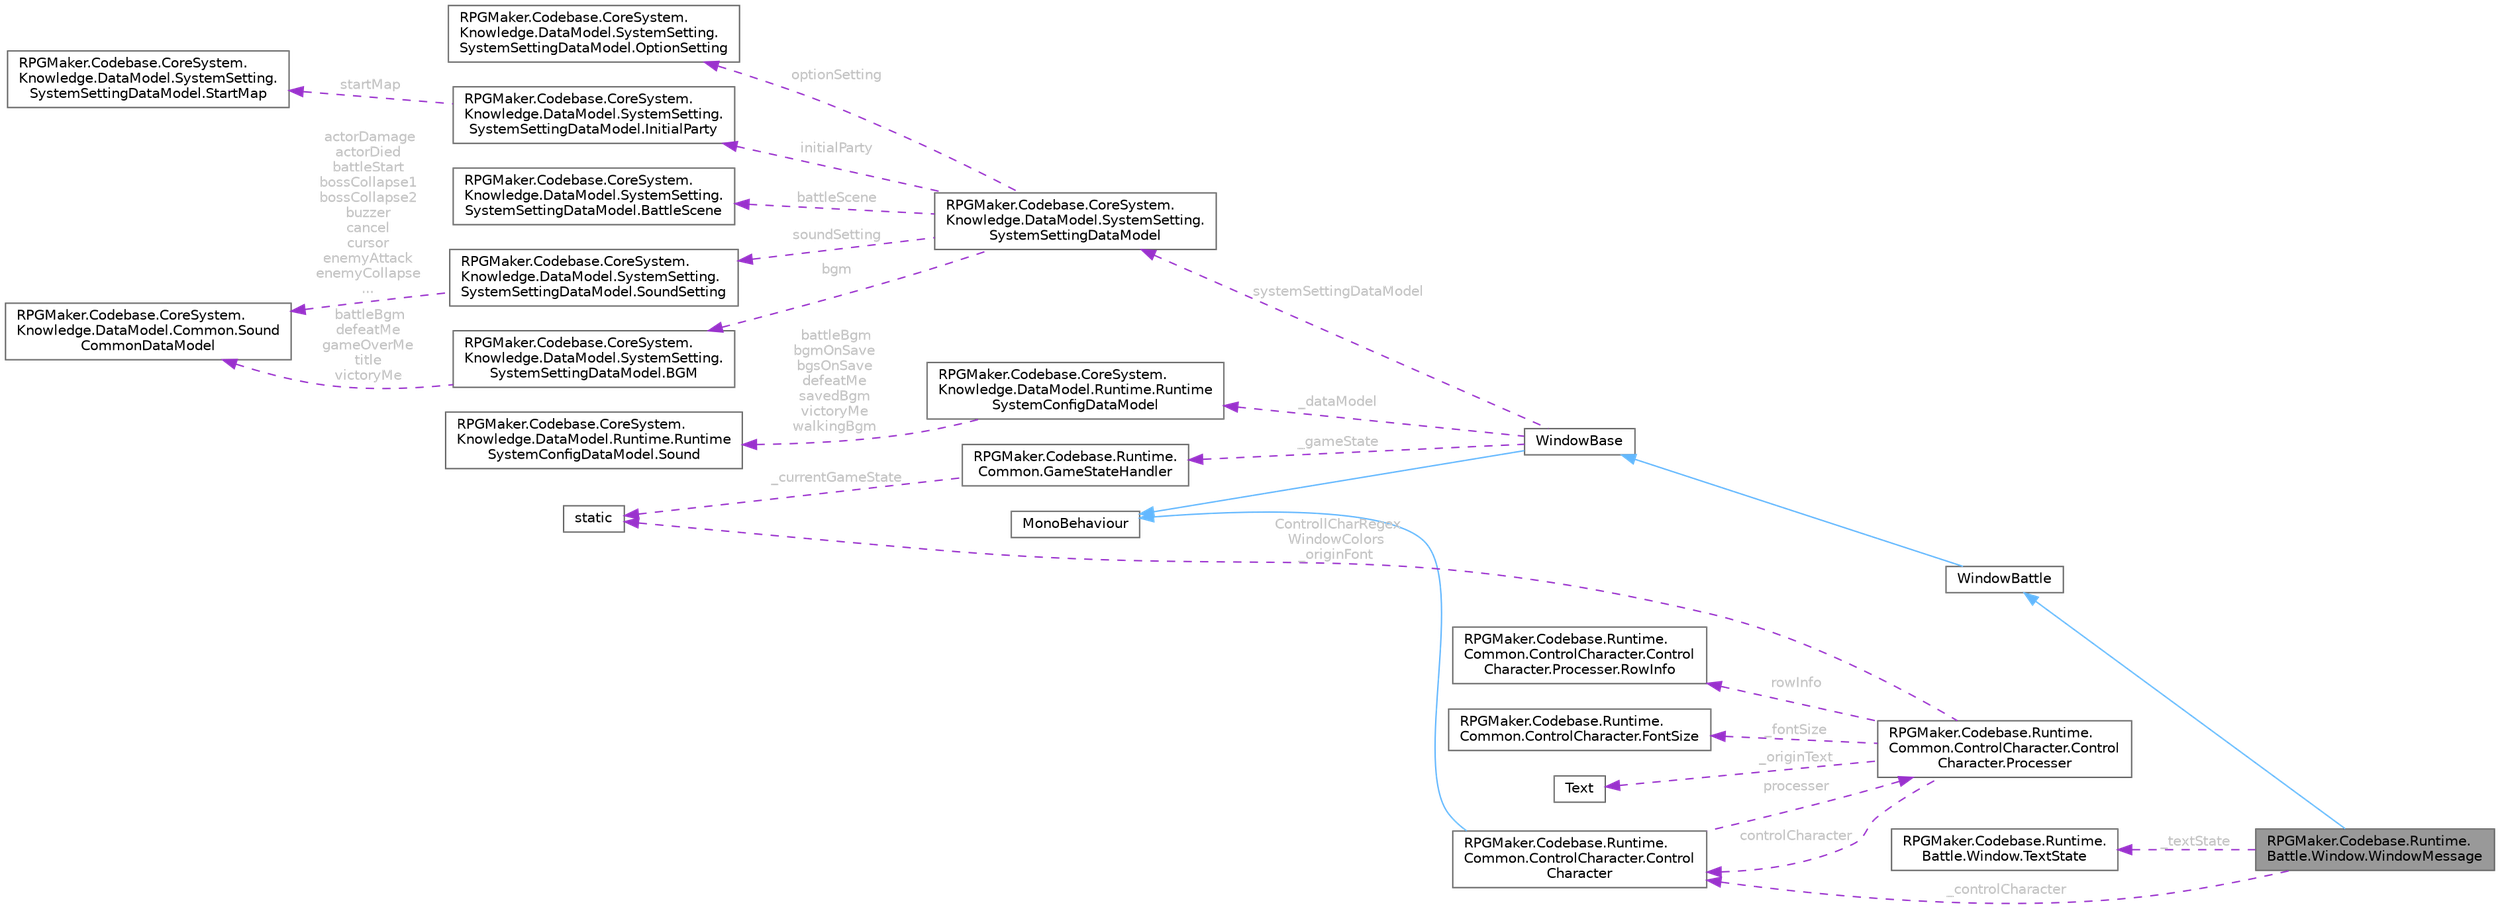 digraph "RPGMaker.Codebase.Runtime.Battle.Window.WindowMessage"
{
 // LATEX_PDF_SIZE
  bgcolor="transparent";
  edge [fontname=Helvetica,fontsize=10,labelfontname=Helvetica,labelfontsize=10];
  node [fontname=Helvetica,fontsize=10,shape=box,height=0.2,width=0.4];
  rankdir="LR";
  Node1 [id="Node000001",label="RPGMaker.Codebase.Runtime.\lBattle.Window.WindowMessage",height=0.2,width=0.4,color="gray40", fillcolor="grey60", style="filled", fontcolor="black",tooltip="😁 [文章の表示]をするウィンドウ Uniteではバトル終了時の、画面下部に表示するメッセージでのみ利用する また、文章自体は ControlCharacter で表示制御を行う"];
  Node2 -> Node1 [id="edge1_Node000001_Node000002",dir="back",color="steelblue1",style="solid",tooltip=" "];
  Node2 [id="Node000002",label="WindowBattle",height=0.2,width=0.4,color="gray40", fillcolor="white", style="filled",URL="$d1/d3a/class_r_p_g_maker_1_1_codebase_1_1_runtime_1_1_battle_1_1_window_1_1_window_battle.html",tooltip="😁 メッセージやステータスなどを描くためのメソッドを多く持つ、ウィンドウオブジェクト MV の Winow_Base Unite では Prefab を利用するため、ほとんどの処理が不要"];
  Node3 -> Node2 [id="edge2_Node000002_Node000003",dir="back",color="steelblue1",style="solid",tooltip=" "];
  Node3 [id="Node000003",label="WindowBase",height=0.2,width=0.4,color="gray40", fillcolor="white", style="filled",URL="$d4/d52/class_r_p_g_maker_1_1_codebase_1_1_runtime_1_1_common_1_1_window_base.html",tooltip="😁 ウィンドウ・ベース"];
  Node4 -> Node3 [id="edge3_Node000003_Node000004",dir="back",color="steelblue1",style="solid",tooltip=" "];
  Node4 [id="Node000004",label="MonoBehaviour",height=0.2,width=0.4,color="gray40", fillcolor="white", style="filled",tooltip=" "];
  Node5 -> Node3 [id="edge4_Node000003_Node000005",dir="back",color="darkorchid3",style="dashed",tooltip=" ",label=" _gameState",fontcolor="grey" ];
  Node5 [id="Node000005",label="RPGMaker.Codebase.Runtime.\lCommon.GameStateHandler",height=0.2,width=0.4,color="gray40", fillcolor="white", style="filled",URL="$de/d2c/class_r_p_g_maker_1_1_codebase_1_1_runtime_1_1_common_1_1_game_state_handler.html",tooltip="😁 ゲーム実行中の、ゲームの状態を保持するクラス"];
  Node6 -> Node5 [id="edge5_Node000005_Node000006",dir="back",color="darkorchid3",style="dashed",tooltip=" ",label=" _currentGameState",fontcolor="grey" ];
  Node6 [id="Node000006",label="static",height=0.2,width=0.4,color="gray40", fillcolor="white", style="filled",tooltip=" "];
  Node7 -> Node3 [id="edge6_Node000003_Node000007",dir="back",color="darkorchid3",style="dashed",tooltip=" ",label=" systemSettingDataModel",fontcolor="grey" ];
  Node7 [id="Node000007",label="RPGMaker.Codebase.CoreSystem.\lKnowledge.DataModel.SystemSetting.\lSystemSettingDataModel",height=0.2,width=0.4,color="gray40", fillcolor="white", style="filled",URL="$d0/dd2/class_r_p_g_maker_1_1_codebase_1_1_core_system_1_1_knowledge_1_1_data_model_1_1_system_setting_1_1_system_setting_data_model.html",tooltip="😁 システム設定データ・モデル"];
  Node8 -> Node7 [id="edge7_Node000007_Node000008",dir="back",color="darkorchid3",style="dashed",tooltip=" ",label=" battleScene",fontcolor="grey" ];
  Node8 [id="Node000008",label="RPGMaker.Codebase.CoreSystem.\lKnowledge.DataModel.SystemSetting.\lSystemSettingDataModel.BattleScene",height=0.2,width=0.4,color="gray40", fillcolor="white", style="filled",URL="$df/d0c/class_r_p_g_maker_1_1_codebase_1_1_core_system_1_1_knowledge_1_1_data_model_1_1_system_setting_17ce0ed53697912195b01e8a552e37932.html",tooltip="😁 戦闘シーン"];
  Node9 -> Node7 [id="edge8_Node000007_Node000009",dir="back",color="darkorchid3",style="dashed",tooltip=" ",label=" bgm",fontcolor="grey" ];
  Node9 [id="Node000009",label="RPGMaker.Codebase.CoreSystem.\lKnowledge.DataModel.SystemSetting.\lSystemSettingDataModel.BGM",height=0.2,width=0.4,color="gray40", fillcolor="white", style="filled",URL="$d8/d7d/class_r_p_g_maker_1_1_codebase_1_1_core_system_1_1_knowledge_1_1_data_model_1_1_system_setting_13c37c0ac7a3e126c1b06c1462a6db3a9.html",tooltip="😁 背景音楽"];
  Node10 -> Node9 [id="edge9_Node000009_Node000010",dir="back",color="darkorchid3",style="dashed",tooltip=" ",label=" battleBgm\ndefeatMe\ngameOverMe\ntitle\nvictoryMe",fontcolor="grey" ];
  Node10 [id="Node000010",label="RPGMaker.Codebase.CoreSystem.\lKnowledge.DataModel.Common.Sound\lCommonDataModel",height=0.2,width=0.4,color="gray40", fillcolor="white", style="filled",URL="$df/dcd/class_r_p_g_maker_1_1_codebase_1_1_core_system_1_1_knowledge_1_1_data_model_1_1_common_1_1_sound_common_data_model.html",tooltip="😁 音共通データ・モデル"];
  Node11 -> Node7 [id="edge10_Node000007_Node000011",dir="back",color="darkorchid3",style="dashed",tooltip=" ",label=" initialParty",fontcolor="grey" ];
  Node11 [id="Node000011",label="RPGMaker.Codebase.CoreSystem.\lKnowledge.DataModel.SystemSetting.\lSystemSettingDataModel.InitialParty",height=0.2,width=0.4,color="gray40", fillcolor="white", style="filled",URL="$dc/dfb/class_r_p_g_maker_1_1_codebase_1_1_core_system_1_1_knowledge_1_1_data_model_1_1_system_setting_1539107dbc80fc9072f4fd2f8782921fe.html",tooltip="😁 初期パーティー"];
  Node12 -> Node11 [id="edge11_Node000011_Node000012",dir="back",color="darkorchid3",style="dashed",tooltip=" ",label=" startMap",fontcolor="grey" ];
  Node12 [id="Node000012",label="RPGMaker.Codebase.CoreSystem.\lKnowledge.DataModel.SystemSetting.\lSystemSettingDataModel.StartMap",height=0.2,width=0.4,color="gray40", fillcolor="white", style="filled",URL="$dd/d74/class_r_p_g_maker_1_1_codebase_1_1_core_system_1_1_knowledge_1_1_data_model_1_1_system_setting_1783ee6b6efe4675c8c39db7c7a3a93f6.html",tooltip="😁 開始マップ"];
  Node13 -> Node7 [id="edge12_Node000007_Node000013",dir="back",color="darkorchid3",style="dashed",tooltip=" ",label=" optionSetting",fontcolor="grey" ];
  Node13 [id="Node000013",label="RPGMaker.Codebase.CoreSystem.\lKnowledge.DataModel.SystemSetting.\lSystemSettingDataModel.OptionSetting",height=0.2,width=0.4,color="gray40", fillcolor="white", style="filled",URL="$d8/d86/class_r_p_g_maker_1_1_codebase_1_1_core_system_1_1_knowledge_1_1_data_model_1_1_system_setting_10d0bcdd35160aa829ac5668189dd2dd2.html",tooltip="😁 オプション設定"];
  Node14 -> Node7 [id="edge13_Node000007_Node000014",dir="back",color="darkorchid3",style="dashed",tooltip=" ",label=" soundSetting",fontcolor="grey" ];
  Node14 [id="Node000014",label="RPGMaker.Codebase.CoreSystem.\lKnowledge.DataModel.SystemSetting.\lSystemSettingDataModel.SoundSetting",height=0.2,width=0.4,color="gray40", fillcolor="white", style="filled",URL="$d9/d59/class_r_p_g_maker_1_1_codebase_1_1_core_system_1_1_knowledge_1_1_data_model_1_1_system_setting_1fc90e68ad3a4642899cf508b2c75ae0f.html",tooltip="😁 音設定"];
  Node10 -> Node14 [id="edge14_Node000014_Node000010",dir="back",color="darkorchid3",style="dashed",tooltip=" ",label=" actorDamage\nactorDied\nbattleStart\nbossCollapse1\nbossCollapse2\nbuzzer\ncancel\ncursor\nenemyAttack\nenemyCollapse\n...",fontcolor="grey" ];
  Node15 -> Node3 [id="edge15_Node000003_Node000015",dir="back",color="darkorchid3",style="dashed",tooltip=" ",label=" _dataModel",fontcolor="grey" ];
  Node15 [id="Node000015",label="RPGMaker.Codebase.CoreSystem.\lKnowledge.DataModel.Runtime.Runtime\lSystemConfigDataModel",height=0.2,width=0.4,color="gray40", fillcolor="white", style="filled",URL="$dc/d28/class_r_p_g_maker_1_1_codebase_1_1_core_system_1_1_knowledge_1_1_data_model_1_1_runtime_1_1_runtime_system_config_data_model.html",tooltip="😁 実行時システム設定データ・モデル"];
  Node16 -> Node15 [id="edge16_Node000015_Node000016",dir="back",color="darkorchid3",style="dashed",tooltip=" ",label=" battleBgm\nbgmOnSave\nbgsOnSave\ndefeatMe\nsavedBgm\nvictoryMe\nwalkingBgm",fontcolor="grey" ];
  Node16 [id="Node000016",label="RPGMaker.Codebase.CoreSystem.\lKnowledge.DataModel.Runtime.Runtime\lSystemConfigDataModel.Sound",height=0.2,width=0.4,color="gray40", fillcolor="white", style="filled",URL="$de/d30/class_r_p_g_maker_1_1_codebase_1_1_core_system_1_1_knowledge_1_1_data_model_1_1_runtime_1_1_runtc183c944cc34eae5d27229c3eef23a60.html",tooltip="😁 音"];
  Node17 -> Node1 [id="edge17_Node000001_Node000017",dir="back",color="darkorchid3",style="dashed",tooltip=" ",label=" _controlCharacter",fontcolor="grey" ];
  Node17 [id="Node000017",label="RPGMaker.Codebase.Runtime.\lCommon.ControlCharacter.Control\lCharacter",height=0.2,width=0.4,color="gray40", fillcolor="white", style="filled",URL="$d2/dcb/class_r_p_g_maker_1_1_codebase_1_1_runtime_1_1_common_1_1_control_character_1_1_control_character.html",tooltip="制御キャラクター"];
  Node4 -> Node17 [id="edge18_Node000017_Node000004",dir="back",color="steelblue1",style="solid",tooltip=" "];
  Node18 -> Node17 [id="edge19_Node000017_Node000018",dir="back",color="darkorchid3",style="dashed",tooltip=" ",label=" processer",fontcolor="grey" ];
  Node18 [id="Node000018",label="RPGMaker.Codebase.Runtime.\lCommon.ControlCharacter.Control\lCharacter.Processer",height=0.2,width=0.4,color="gray40", fillcolor="white", style="filled",URL="$d7/d0c/class_r_p_g_maker_1_1_codebase_1_1_runtime_1_1_common_1_1_control_character_1_1_control_character_1_1_processer.html",tooltip=" "];
  Node6 -> Node18 [id="edge20_Node000018_Node000006",dir="back",color="darkorchid3",style="dashed",tooltip=" ",label=" ControllCharRegex\nWindowColors\n_originFont",fontcolor="grey" ];
  Node17 -> Node18 [id="edge21_Node000018_Node000017",dir="back",color="darkorchid3",style="dashed",tooltip=" ",label=" controlCharacter",fontcolor="grey" ];
  Node19 -> Node18 [id="edge22_Node000018_Node000019",dir="back",color="darkorchid3",style="dashed",tooltip=" ",label=" _originText",fontcolor="grey" ];
  Node19 [id="Node000019",label="Text",height=0.2,width=0.4,color="gray40", fillcolor="white", style="filled",tooltip=" "];
  Node20 -> Node18 [id="edge23_Node000018_Node000020",dir="back",color="darkorchid3",style="dashed",tooltip=" ",label=" _fontSize",fontcolor="grey" ];
  Node20 [id="Node000020",label="RPGMaker.Codebase.Runtime.\lCommon.ControlCharacter.FontSize",height=0.2,width=0.4,color="gray40", fillcolor="white", style="filled",URL="$dd/da1/struct_r_p_g_maker_1_1_codebase_1_1_runtime_1_1_common_1_1_control_character_1_1_font_size.html",tooltip="ツクール(MV, MZ)とそこそこ互換性のあるフォントサイズ管理構造体。"];
  Node21 -> Node18 [id="edge24_Node000018_Node000021",dir="back",color="darkorchid3",style="dashed",tooltip=" ",label=" rowInfo",fontcolor="grey" ];
  Node21 [id="Node000021",label="RPGMaker.Codebase.Runtime.\lCommon.ControlCharacter.Control\lCharacter.Processer.RowInfo",height=0.2,width=0.4,color="gray40", fillcolor="white", style="filled",URL="$d2/d04/class_r_p_g_maker_1_1_codebase_1_1_runtime_1_1_common_1_1_control_character_1_1_control_character_1_1_processer_1_1_row_info.html",tooltip="表示前に表示行1行分をパースして、改ページが必要かと表示縦幅を取得するクラス。"];
  Node22 -> Node1 [id="edge25_Node000001_Node000022",dir="back",color="darkorchid3",style="dashed",tooltip=" ",label=" _textState",fontcolor="grey" ];
  Node22 [id="Node000022",label="RPGMaker.Codebase.Runtime.\lBattle.Window.TextState",height=0.2,width=0.4,color="gray40", fillcolor="white", style="filled",URL="$da/d8b/class_r_p_g_maker_1_1_codebase_1_1_runtime_1_1_battle_1_1_window_1_1_text_state.html",tooltip="😁 テキスト状態"];
}
